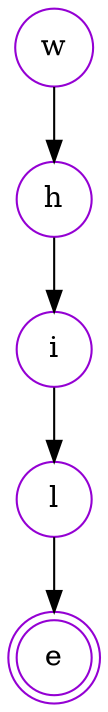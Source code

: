 digraph {   
    node [shape = doublecircle, color = darkviolet] e ;
    node [shape = circle];
    node [color= darkviolet];
    w -> h -> i -> l -> e;	
}